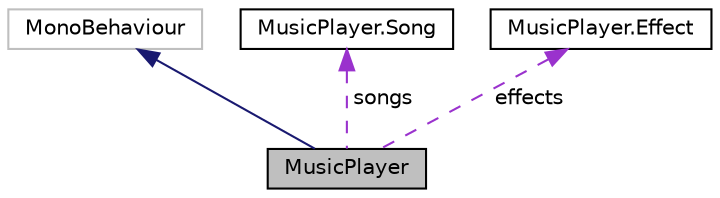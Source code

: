 digraph "MusicPlayer"
{
  edge [fontname="Helvetica",fontsize="10",labelfontname="Helvetica",labelfontsize="10"];
  node [fontname="Helvetica",fontsize="10",shape=record];
  Node2 [label="MusicPlayer",height=0.2,width=0.4,color="black", fillcolor="grey75", style="filled", fontcolor="black"];
  Node3 -> Node2 [dir="back",color="midnightblue",fontsize="10",style="solid",fontname="Helvetica"];
  Node3 [label="MonoBehaviour",height=0.2,width=0.4,color="grey75", fillcolor="white", style="filled"];
  Node4 -> Node2 [dir="back",color="darkorchid3",fontsize="10",style="dashed",label=" songs" ,fontname="Helvetica"];
  Node4 [label="MusicPlayer.Song",height=0.2,width=0.4,color="black", fillcolor="white", style="filled",URL="$struct_music_player_1_1_song.html"];
  Node5 -> Node2 [dir="back",color="darkorchid3",fontsize="10",style="dashed",label=" effects" ,fontname="Helvetica"];
  Node5 [label="MusicPlayer.Effect",height=0.2,width=0.4,color="black", fillcolor="white", style="filled",URL="$struct_music_player_1_1_effect.html"];
}
